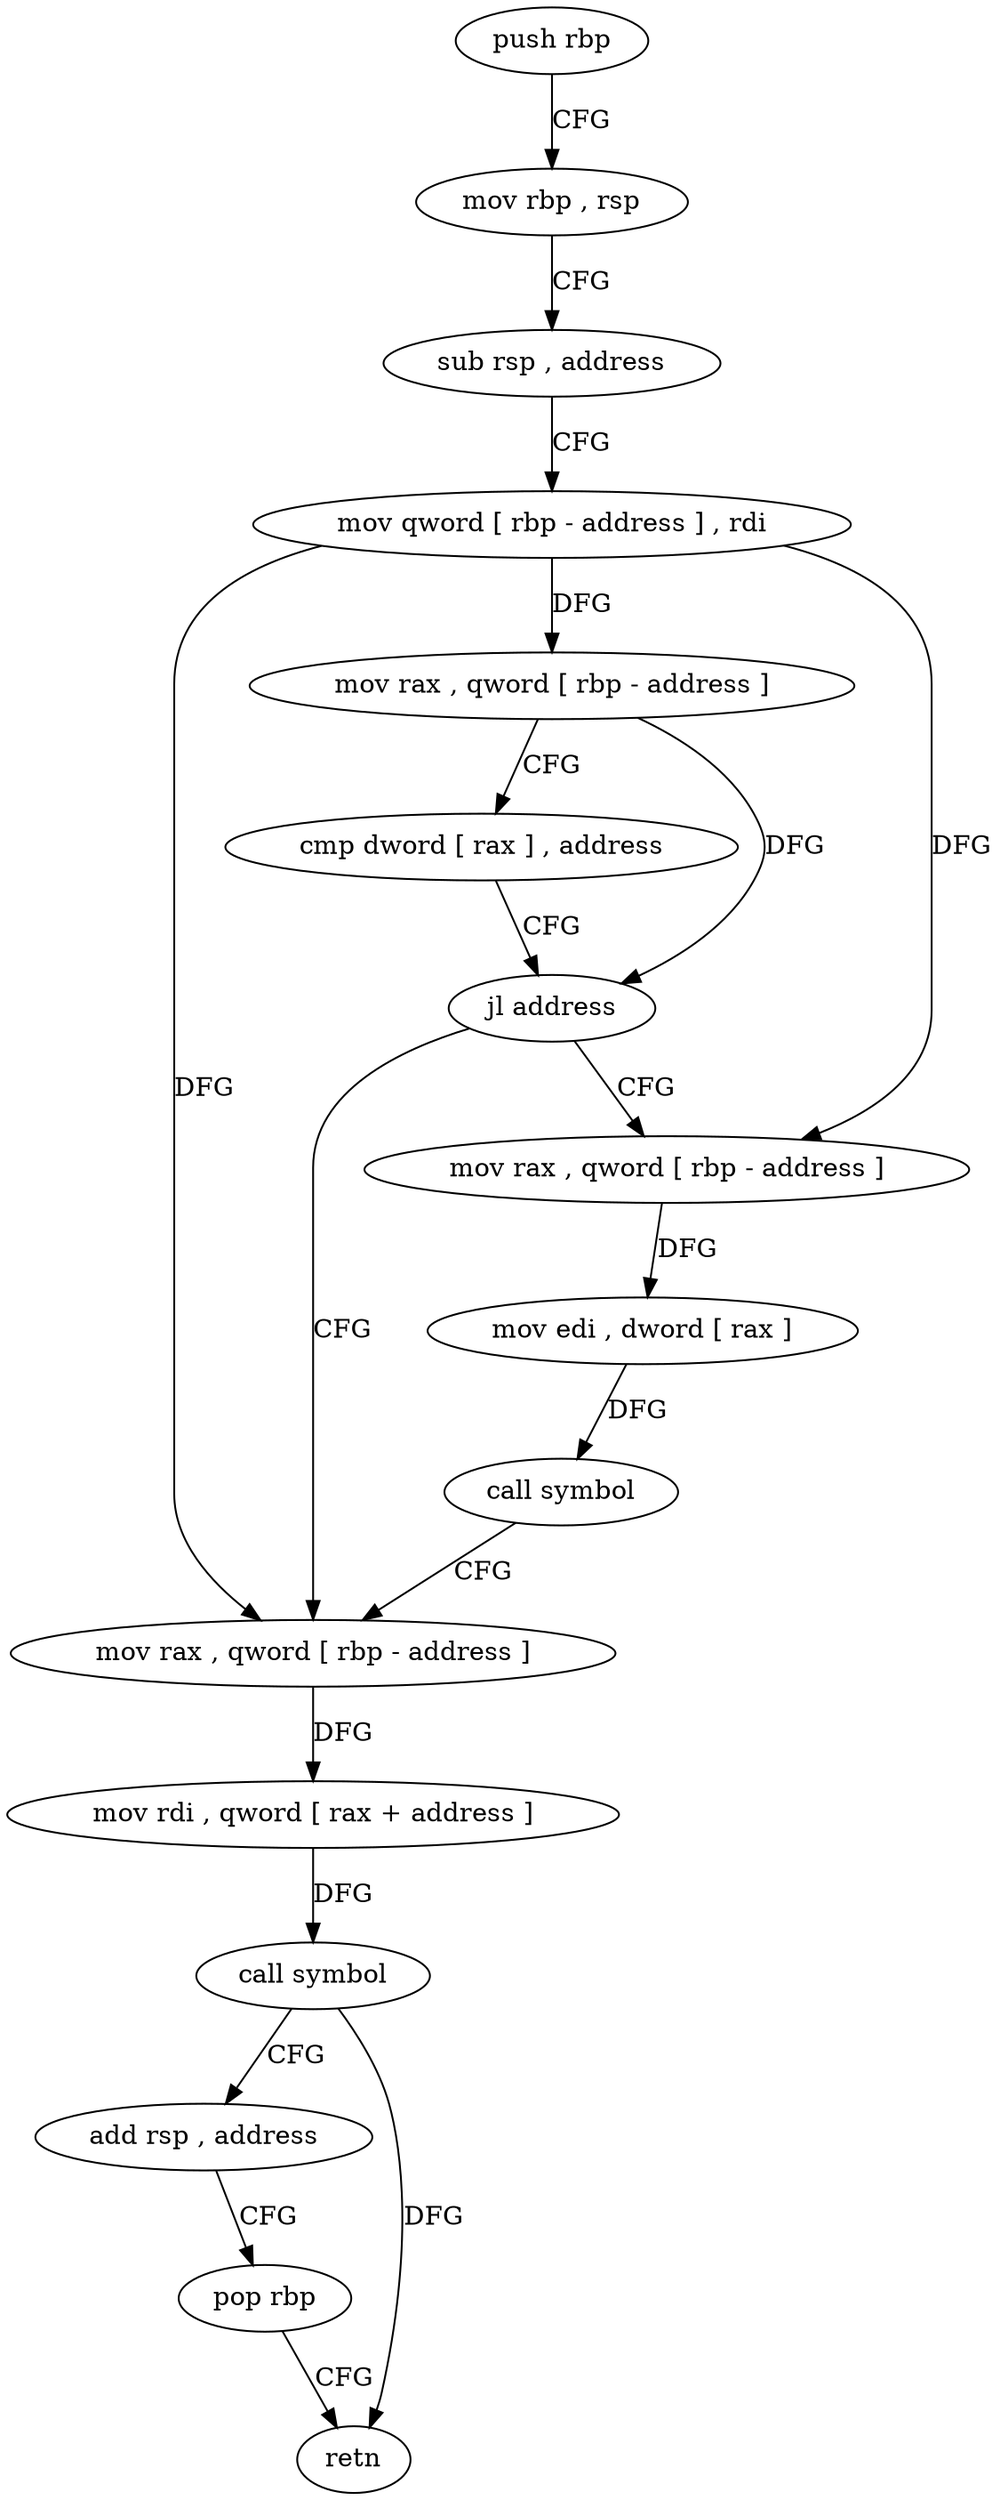 digraph "func" {
"4250432" [label = "push rbp" ]
"4250433" [label = "mov rbp , rsp" ]
"4250436" [label = "sub rsp , address" ]
"4250440" [label = "mov qword [ rbp - address ] , rdi" ]
"4250444" [label = "mov rax , qword [ rbp - address ]" ]
"4250448" [label = "cmp dword [ rax ] , address" ]
"4250451" [label = "jl address" ]
"4250468" [label = "mov rax , qword [ rbp - address ]" ]
"4250457" [label = "mov rax , qword [ rbp - address ]" ]
"4250472" [label = "mov rdi , qword [ rax + address ]" ]
"4250476" [label = "call symbol" ]
"4250481" [label = "add rsp , address" ]
"4250485" [label = "pop rbp" ]
"4250486" [label = "retn" ]
"4250461" [label = "mov edi , dword [ rax ]" ]
"4250463" [label = "call symbol" ]
"4250432" -> "4250433" [ label = "CFG" ]
"4250433" -> "4250436" [ label = "CFG" ]
"4250436" -> "4250440" [ label = "CFG" ]
"4250440" -> "4250444" [ label = "DFG" ]
"4250440" -> "4250468" [ label = "DFG" ]
"4250440" -> "4250457" [ label = "DFG" ]
"4250444" -> "4250448" [ label = "CFG" ]
"4250444" -> "4250451" [ label = "DFG" ]
"4250448" -> "4250451" [ label = "CFG" ]
"4250451" -> "4250468" [ label = "CFG" ]
"4250451" -> "4250457" [ label = "CFG" ]
"4250468" -> "4250472" [ label = "DFG" ]
"4250457" -> "4250461" [ label = "DFG" ]
"4250472" -> "4250476" [ label = "DFG" ]
"4250476" -> "4250481" [ label = "CFG" ]
"4250476" -> "4250486" [ label = "DFG" ]
"4250481" -> "4250485" [ label = "CFG" ]
"4250485" -> "4250486" [ label = "CFG" ]
"4250461" -> "4250463" [ label = "DFG" ]
"4250463" -> "4250468" [ label = "CFG" ]
}
